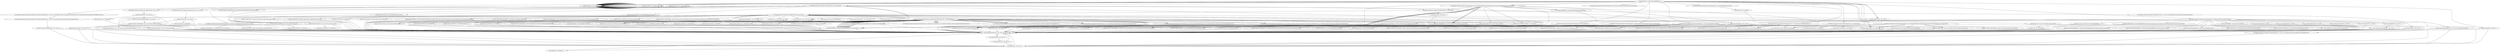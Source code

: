 digraph "callgraph" {
    "<dummyMainClass: void dummyMainMethod()>"
    "<net.bitplane.android.microphone.MicrophoneService: void <clinit>()>"
    "<dummyMainClass: void dummyMainMethod()>"->"<net.bitplane.android.microphone.MicrophoneService: void <clinit>()>";
    "<android.view.View: void <clinit>()>"
    "<dummyMainClass: void dummyMainMethod()>"->"<android.view.View: void <clinit>()>";
    "<android.os.Bundle: void <clinit>()>"
    "<dummyMainClass: void dummyMainMethod()>"->"<android.os.Bundle: void <clinit>()>";
    "<android.app.Activity: void <clinit>()>"
    "<dummyMainClass: void dummyMainMethod()>"->"<android.app.Activity: void <clinit>()>";
    "<android.content.Intent: void <clinit>()>"
    "<dummyMainClass: void dummyMainMethod()>"->"<android.content.Intent: void <clinit>()>";
    "<dummyMainClass: void dummyMainMethod()>"->"<android.content.Intent: void <clinit>()>";
    "<net.bitplane.android.microphone.MicrophoneService: void <clinit>()>"->"<net.bitplane.android.microphone.MicrophoneService: void <clinit>()>";
    "<android.view.View: void <clinit>()>"->"<android.view.View: void <clinit>()>";
    "<android.view.View: void <clinit>()>"->"<android.view.View: void <clinit>()>";
    "<android.view.View: void <clinit>()>"->"<android.view.View: void <clinit>()>";
    "<android.view.View: void <clinit>()>"->"<android.view.View: void <clinit>()>";
    "<android.view.View: void <clinit>()>"->"<android.view.View: void <clinit>()>";
    "<android.view.View: void <clinit>()>"->"<android.view.View: void <clinit>()>";
    "<android.view.View: void <clinit>()>"->"<android.view.View: void <clinit>()>";
    "<android.view.View: void <clinit>()>"->"<android.view.View: void <clinit>()>";
    "<android.view.View: void <clinit>()>"->"<android.view.View: void <clinit>()>";
    "<android.view.View: void <clinit>()>"->"<android.view.View: void <clinit>()>";
    "<android.view.View: void <clinit>()>"->"<android.view.View: void <clinit>()>";
    "<android.view.View: void <clinit>()>"->"<android.view.View: void <clinit>()>";
    "<android.view.View: void <clinit>()>"->"<android.view.View: void <clinit>()>";
    "<android.view.View: void <clinit>()>"->"<android.view.View: void <clinit>()>";
    "<android.view.View: void <clinit>()>"->"<android.view.View: void <clinit>()>";
    "<android.view.View: void <clinit>()>"->"<android.view.View: void <clinit>()>";
    "<android.view.View: void <clinit>()>"->"<android.view.View: void <clinit>()>";
    "<android.view.View: void <clinit>()>"->"<android.view.View: void <clinit>()>";
    "<android.view.View: void <clinit>()>"->"<android.view.View: void <clinit>()>";
    "<android.view.View: void <clinit>()>"->"<android.view.View: void <clinit>()>";
    "<android.view.View: void <clinit>()>"->"<android.view.View: void <clinit>()>";
    "<android.view.View: void <clinit>()>"->"<android.view.View: void <clinit>()>";
    "<android.view.View: void <clinit>()>"->"<android.view.View: void <clinit>()>";
    "<android.view.View: void <clinit>()>"->"<android.view.View: void <clinit>()>";
    "<android.view.View: void <clinit>()>"->"<android.view.View: void <clinit>()>";
    "<android.view.View: void <clinit>()>"->"<android.view.View: void <clinit>()>";
    "<android.view.View: void <clinit>()>"->"<android.view.View: void <clinit>()>";
    "<android.view.View: void <clinit>()>"->"<android.view.View: void <clinit>()>";
    "<android.view.View: void <clinit>()>"->"<android.view.View: void <clinit>()>";
    "<android.view.View: void <clinit>()>"->"<android.view.View: void <clinit>()>";
    "<android.view.View: void <clinit>()>"->"<android.view.View: void <clinit>()>";
    "<android.os.Bundle: void <clinit>()>"->"<android.os.Bundle: void <clinit>()>";
    "<android.os.Bundle: void <clinit>()>"->"<android.os.Bundle: void <clinit>()>";
    "<android.app.Activity: void <clinit>()>"->"<android.app.Activity: void <clinit>()>";
    "<android.content.Intent: void <clinit>()>"->"<android.content.Intent: void <clinit>()>";
    "<net.bitplane.android.microphone.MicrophoneService: void <init>()>"
    "<dummyMainClass: void dummyMainMethod()>"->"<net.bitplane.android.microphone.MicrophoneService: void <init>()>";
    "<net.bitplane.android.microphone.MicrophoneService: void onCreate()>"
    "<dummyMainClass: void dummyMainMethod()>"->"<net.bitplane.android.microphone.MicrophoneService: void onCreate()>";
    "<net.bitplane.android.microphone.MicrophoneService: void onStart(android.content.Intent,int)>"
    "<dummyMainClass: void dummyMainMethod()>"->"<net.bitplane.android.microphone.MicrophoneService: void onStart(android.content.Intent,int)>";
    "<net.bitplane.android.microphone.MicrophoneService: void onSharedPreferenceChanged(android.content.SharedPreferences,java.lang.String)>"
    "<dummyMainClass: void dummyMainMethod()>"->"<net.bitplane.android.microphone.MicrophoneService: void onSharedPreferenceChanged(android.content.SharedPreferences,java.lang.String)>";
    "<net.bitplane.android.microphone.MicrophoneService: android.os.IBinder onBind(android.content.Intent)>"
    "<dummyMainClass: void dummyMainMethod()>"->"<net.bitplane.android.microphone.MicrophoneService: android.os.IBinder onBind(android.content.Intent)>";
    "<dummyMainClass: void dummyMainMethod()>"->"<net.bitplane.android.microphone.MicrophoneService: void onSharedPreferenceChanged(android.content.SharedPreferences,java.lang.String)>";
    "<net.bitplane.android.microphone.MicrophoneService: void onDestroy()>"
    "<dummyMainClass: void dummyMainMethod()>"->"<net.bitplane.android.microphone.MicrophoneService: void onDestroy()>";
    "<android.content.Intent: void <init>()>"
    "<dummyMainClass: void dummyMainMethod()>"->"<android.content.Intent: void <init>()>";
    "<dummyMainClass: void dummyMainMethod()>"->"<android.content.Intent: void <init>()>";
    "<net.bitplane.android.microphone.MicrophoneActivity: void <init>()>"
    "<dummyMainClass: void dummyMainMethod()>"->"<net.bitplane.android.microphone.MicrophoneActivity: void <init>()>";
    "<net.bitplane.android.microphone.MicrophoneActivity: void onCreate(android.os.Bundle)>"
    "<dummyMainClass: void dummyMainMethod()>"->"<net.bitplane.android.microphone.MicrophoneActivity: void onCreate(android.os.Bundle)>";
    "<net.bitplane.android.microphone.MicrophoneActivity: boolean onCreateOptionsMenu(android.view.Menu)>"
    "<dummyMainClass: void dummyMainMethod()>"->"<net.bitplane.android.microphone.MicrophoneActivity: boolean onCreateOptionsMenu(android.view.Menu)>";
    "<net.bitplane.android.microphone.MicrophoneActivity: void onSharedPreferenceChanged(android.content.SharedPreferences,java.lang.String)>"
    "<dummyMainClass: void dummyMainMethod()>"->"<net.bitplane.android.microphone.MicrophoneActivity: void onSharedPreferenceChanged(android.content.SharedPreferences,java.lang.String)>";
    "<net.bitplane.android.microphone.MicrophoneActivity: android.app.Dialog onCreateDialog(int)>"
    "<dummyMainClass: void dummyMainMethod()>"->"<net.bitplane.android.microphone.MicrophoneActivity: android.app.Dialog onCreateDialog(int)>";
    "<net.bitplane.android.microphone.MicrophoneActivity: void onClick(android.view.View)>"
    "<dummyMainClass: void dummyMainMethod()>"->"<net.bitplane.android.microphone.MicrophoneActivity: void onClick(android.view.View)>";
    "<net.bitplane.android.microphone.MicrophoneActivity: boolean onOptionsItemSelected(android.view.MenuItem)>"
    "<dummyMainClass: void dummyMainMethod()>"->"<net.bitplane.android.microphone.MicrophoneActivity: boolean onOptionsItemSelected(android.view.MenuItem)>";
    "<net.bitplane.android.microphone.MicrophoneActivity: void onDestroy()>"
    "<dummyMainClass: void dummyMainMethod()>"->"<net.bitplane.android.microphone.MicrophoneActivity: void onDestroy()>";
    "<android.os.Bundle: void <init>()>"
    "<dummyMainClass: void dummyMainMethod()>"->"<android.os.Bundle: void <init>()>";
    "<android.view.View: void <init>(android.content.Context)>"
    "<dummyMainClass: void dummyMainMethod()>"->"<android.view.View: void <init>(android.content.Context)>";
    "<net.bitplane.android.microphone.MicrophoneService: void onCreate()>"->"<net.bitplane.android.microphone.MicrophoneService: void <clinit>()>";
    "<android.media.AudioTrack: int getMinBufferSize(int,int,int)>"
    "<net.bitplane.android.microphone.MicrophoneService: void onCreate()>"->"<android.media.AudioTrack: int getMinBufferSize(int,int,int)>";
    "<android.media.AudioRecord: int getMinBufferSize(int,int,int)>"
    "<net.bitplane.android.microphone.MicrophoneService: void onCreate()>"->"<android.media.AudioRecord: int getMinBufferSize(int,int,int)>";
    "<android.util.Log: int d(java.lang.String,java.lang.String)>"
    "<net.bitplane.android.microphone.MicrophoneService: void onCreate()>"->"<android.util.Log: int d(java.lang.String,java.lang.String)>";
    "<net.bitplane.android.microphone.MicrophoneService: void onCreate()>"->"<net.bitplane.android.microphone.MicrophoneService: void <clinit>()>";
    "<net.bitplane.android.microphone.MicrophoneService: void onStart(android.content.Intent,int)>"->"<android.util.Log: int d(java.lang.String,java.lang.String)>";
    "<net.bitplane.android.microphone.MicrophoneService: void onStart(android.content.Intent,int)>"->"<android.util.Log: int d(java.lang.String,java.lang.String)>";
    "<net.bitplane.android.microphone.MicrophoneService: void onSharedPreferenceChanged(android.content.SharedPreferences,java.lang.String)>"->"<net.bitplane.android.microphone.MicrophoneService: void <clinit>()>";
    "<net.bitplane.android.microphone.MicrophoneService: void onSharedPreferenceChanged(android.content.SharedPreferences,java.lang.String)>"->"<android.util.Log: int d(java.lang.String,java.lang.String)>";
    "<net.bitplane.android.microphone.MicrophoneService: void onSharedPreferenceChanged(android.content.SharedPreferences,java.lang.String)>"->"<net.bitplane.android.microphone.MicrophoneService: void <clinit>()>";
    "<net.bitplane.android.microphone.MicrophoneService: void onSharedPreferenceChanged(android.content.SharedPreferences,java.lang.String)>"->"<net.bitplane.android.microphone.MicrophoneService: void <clinit>()>";
    "<net.bitplane.android.microphone.MicrophoneService: void onSharedPreferenceChanged(android.content.SharedPreferences,java.lang.String)>"->"<net.bitplane.android.microphone.MicrophoneService: void <clinit>()>";
    "<net.bitplane.android.microphone.MicrophoneService: void onSharedPreferenceChanged(android.content.SharedPreferences,java.lang.String)>"->"<net.bitplane.android.microphone.MicrophoneService: void <clinit>()>";
    "<net.bitplane.android.microphone.MicrophoneService: void onDestroy()>"->"<android.util.Log: int d(java.lang.String,java.lang.String)>";
    "<net.bitplane.android.microphone.MicrophoneActivity: void onCreate(android.os.Bundle)>"->"<android.content.Intent: void <clinit>()>";
    "<android.graphics.BitmapFactory: android.graphics.Bitmap decodeResource(android.content.res.Resources,int)>"
    "<net.bitplane.android.microphone.MicrophoneActivity: void onCreate(android.os.Bundle)>"->"<android.graphics.BitmapFactory: android.graphics.Bitmap decodeResource(android.content.res.Resources,int)>";
    "<net.bitplane.android.microphone.MicrophoneActivity: void onCreate(android.os.Bundle)>"->"<android.util.Log: int d(java.lang.String,java.lang.String)>";
    "<net.bitplane.android.microphone.MicrophoneActivity: void onSharedPreferenceChanged(android.content.SharedPreferences,java.lang.String)>"->"<android.content.Intent: void <clinit>()>";
    "<net.bitplane.android.microphone.MicrophoneActivity: void onSharedPreferenceChanged(android.content.SharedPreferences,java.lang.String)>"->"<android.content.Intent: void <clinit>()>";
    "<net.bitplane.android.microphone.MicrophoneActivity: void onDestroy()>"->"<android.util.Log: int d(java.lang.String,java.lang.String)>";
    "<android.view.View: void finalize()>"
    "<android.view.View: void <init>(android.content.Context)>"->"<android.view.View: void finalize()>";
    "<android.app.Service: void <init>()>"
    "<net.bitplane.android.microphone.MicrophoneService: void <init>()>"->"<android.app.Service: void <init>()>";
    "<android.app.Service: void finalize()>"
    "<android.app.Service: void <init>()>"->"<android.app.Service: void finalize()>";
    "<android.content.ContextWrapper: java.lang.Object getSystemService(java.lang.String)>"
    "<net.bitplane.android.microphone.MicrophoneService: void onCreate()>"->"<android.content.ContextWrapper: java.lang.Object getSystemService(java.lang.String)>";
    "<android.content.ContextWrapper: android.content.SharedPreferences getSharedPreferences(java.lang.String,int)>"
    "<net.bitplane.android.microphone.MicrophoneService: void onCreate()>"->"<android.content.ContextWrapper: android.content.SharedPreferences getSharedPreferences(java.lang.String,int)>";
    "<net.bitplane.android.microphone.MicrophoneService: void record()>"
    "<net.bitplane.android.microphone.MicrophoneService: void onCreate()>"->"<net.bitplane.android.microphone.MicrophoneService: void record()>";
    "<net.bitplane.android.microphone.MicrophoneService$MicrophoneReceiver: void <init>(net.bitplane.android.microphone.MicrophoneService,net.bitplane.android.microphone.MicrophoneService$1)>"
    "<net.bitplane.android.microphone.MicrophoneService: void onCreate()>"->"<net.bitplane.android.microphone.MicrophoneService$MicrophoneReceiver: void <init>(net.bitplane.android.microphone.MicrophoneService,net.bitplane.android.microphone.MicrophoneService$1)>";
    "<android.media.AudioRecord: void <init>(int,int,int,int,int)>"
    "<net.bitplane.android.microphone.MicrophoneService: void onCreate()>"->"<android.media.AudioRecord: void <init>(int,int,int,int,int)>";
    "<android.media.AudioTrack: void <init>(int,int,int,int,int,int)>"
    "<net.bitplane.android.microphone.MicrophoneService: void onCreate()>"->"<android.media.AudioTrack: void <init>(int,int,int,int,int,int)>";
    "<android.media.AudioRecord: void finalize()>"
    "<android.media.AudioRecord: void <init>(int,int,int,int,int)>"->"<android.media.AudioRecord: void finalize()>";
    "<android.media.AudioTrack: void finalize()>"
    "<android.media.AudioTrack: void <init>(int,int,int,int,int,int)>"->"<android.media.AudioTrack: void finalize()>";
    "<android.app.Service: void onStart(android.content.Intent,int)>"
    "<net.bitplane.android.microphone.MicrophoneService: void onStart(android.content.Intent,int)>"->"<android.app.Service: void onStart(android.content.Intent,int)>";
    "<android.content.Intent: java.lang.String getAction()>"
    "<net.bitplane.android.microphone.MicrophoneService: void onStart(android.content.Intent,int)>"->"<android.content.Intent: java.lang.String getAction()>";
    "<net.bitplane.android.microphone.MicrophoneService: void onStart(android.content.Intent,int)>"->"<android.content.Intent: java.lang.String getAction()>";
    "<java.lang.String: boolean equals(java.lang.Object)>"
    "<net.bitplane.android.microphone.MicrophoneService: void onStart(android.content.Intent,int)>"->"<java.lang.String: boolean equals(java.lang.Object)>";
    "<net.bitplane.android.microphone.MicrophoneService: void onSharedPreferenceChanged(android.content.SharedPreferences,java.lang.String)>"->"<java.lang.String: boolean equals(java.lang.Object)>";
    "<java.lang.StringBuilder: void <init>()>"
    "<net.bitplane.android.microphone.MicrophoneService: void onSharedPreferenceChanged(android.content.SharedPreferences,java.lang.String)>"->"<java.lang.StringBuilder: void <init>()>";
    "<java.lang.StringBuilder: java.lang.StringBuilder append(java.lang.String)>"
    "<net.bitplane.android.microphone.MicrophoneService: void onSharedPreferenceChanged(android.content.SharedPreferences,java.lang.String)>"->"<java.lang.StringBuilder: java.lang.StringBuilder append(java.lang.String)>";
    "<java.lang.StringBuilder: java.lang.StringBuilder append(boolean)>"
    "<net.bitplane.android.microphone.MicrophoneService: void onSharedPreferenceChanged(android.content.SharedPreferences,java.lang.String)>"->"<java.lang.StringBuilder: java.lang.StringBuilder append(boolean)>";
    "<net.bitplane.android.microphone.MicrophoneService: void onSharedPreferenceChanged(android.content.SharedPreferences,java.lang.String)>"->"<java.lang.StringBuilder: java.lang.StringBuilder append(java.lang.String)>";
    "<net.bitplane.android.microphone.MicrophoneService: void onSharedPreferenceChanged(android.content.SharedPreferences,java.lang.String)>"->"<java.lang.StringBuilder: java.lang.StringBuilder append(boolean)>";
    "<net.bitplane.android.microphone.MicrophoneService: void onSharedPreferenceChanged(android.content.SharedPreferences,java.lang.String)>"->"<java.lang.StringBuilder: java.lang.StringBuilder append(java.lang.String)>";
    "<java.lang.StringBuilder: java.lang.String toString()>"
    "<net.bitplane.android.microphone.MicrophoneService: void onSharedPreferenceChanged(android.content.SharedPreferences,java.lang.String)>"->"<java.lang.StringBuilder: java.lang.String toString()>";
    "<net.bitplane.android.microphone.MicrophoneService: void onSharedPreferenceChanged(android.content.SharedPreferences,java.lang.String)>"->"<net.bitplane.android.microphone.MicrophoneService: void record()>";
    "<android.app.NotificationManager: void cancel(int)>"
    "<net.bitplane.android.microphone.MicrophoneService: void onSharedPreferenceChanged(android.content.SharedPreferences,java.lang.String)>"->"<android.app.NotificationManager: void cancel(int)>";
    "<android.media.AudioRecord: void release()>"
    "<net.bitplane.android.microphone.MicrophoneService: void onDestroy()>"->"<android.media.AudioRecord: void release()>";
    "<android.media.AudioTrack: void release()>"
    "<net.bitplane.android.microphone.MicrophoneService: void onDestroy()>"->"<android.media.AudioTrack: void release()>";
    "<java.lang.Object: void <init>()>"
    "<android.content.Intent: void <init>()>"->"<java.lang.Object: void <init>()>";
    "<java.lang.RuntimeException: void <init>(java.lang.String)>"
    "<android.content.Intent: void <init>()>"->"<java.lang.RuntimeException: void <init>(java.lang.String)>";
    "<java.lang.Object: void finalize()>"
    "<java.lang.Object: void <init>()>"->"<java.lang.Object: void finalize()>";
    "<android.app.Activity: void <init>()>"
    "<net.bitplane.android.microphone.MicrophoneActivity: void <init>()>"->"<android.app.Activity: void <init>()>";
    "<android.app.Activity: void finalize()>"
    "<android.app.Activity: void <init>()>"->"<android.app.Activity: void finalize()>";
    "<android.app.Activity: void onCreate(android.os.Bundle)>"
    "<net.bitplane.android.microphone.MicrophoneActivity: void onCreate(android.os.Bundle)>"->"<android.app.Activity: void onCreate(android.os.Bundle)>";
    "<net.bitplane.android.microphone.MicrophoneActivity: void onCreate(android.os.Bundle)>"->"<android.content.ContextWrapper: android.content.SharedPreferences getSharedPreferences(java.lang.String,int)>";
    "<net.bitplane.android.microphone.MicrophoneActivity: void onCreate(android.os.Bundle)>"->"<android.content.ContextWrapper: android.content.SharedPreferences getSharedPreferences(java.lang.String,int)>";
    "<android.content.ContextWrapper: android.content.ComponentName startService(android.content.Intent)>"
    "<net.bitplane.android.microphone.MicrophoneActivity: void onCreate(android.os.Bundle)>"->"<android.content.ContextWrapper: android.content.ComponentName startService(android.content.Intent)>";
    "<android.app.Activity: void setContentView(int)>"
    "<net.bitplane.android.microphone.MicrophoneActivity: void onCreate(android.os.Bundle)>"->"<android.app.Activity: void setContentView(int)>";
    "<android.app.Activity: android.view.View findViewById(int)>"
    "<net.bitplane.android.microphone.MicrophoneActivity: void onCreate(android.os.Bundle)>"->"<android.app.Activity: android.view.View findViewById(int)>";
    "<android.content.ContextWrapper: android.content.res.Resources getResources()>"
    "<net.bitplane.android.microphone.MicrophoneActivity: void onCreate(android.os.Bundle)>"->"<android.content.ContextWrapper: android.content.res.Resources getResources()>";
    "<android.content.ContextWrapper: android.content.pm.PackageManager getPackageManager()>"
    "<net.bitplane.android.microphone.MicrophoneActivity: void onCreate(android.os.Bundle)>"->"<android.content.ContextWrapper: android.content.pm.PackageManager getPackageManager()>";
    "<android.content.ContextWrapper: java.lang.String getPackageName()>"
    "<net.bitplane.android.microphone.MicrophoneActivity: void onCreate(android.os.Bundle)>"->"<android.content.ContextWrapper: java.lang.String getPackageName()>";
    "<android.app.Activity: void showDialog(int)>"
    "<net.bitplane.android.microphone.MicrophoneActivity: void onCreate(android.os.Bundle)>"->"<android.app.Activity: void showDialog(int)>";
    "<android.content.Intent: void <init>(android.content.Context,java.lang.Class)>"
    "<net.bitplane.android.microphone.MicrophoneActivity: void onCreate(android.os.Bundle)>"->"<android.content.Intent: void <init>(android.content.Context,java.lang.Class)>";
    "<android.view.View: void setOnClickListener(android.view.View$OnClickListener)>"
    "<net.bitplane.android.microphone.MicrophoneActivity: void onCreate(android.os.Bundle)>"->"<android.view.View: void setOnClickListener(android.view.View$OnClickListener)>";
    "<android.widget.ImageView: void setImageBitmap(android.graphics.Bitmap)>"
    "<net.bitplane.android.microphone.MicrophoneActivity: void onCreate(android.os.Bundle)>"->"<android.widget.ImageView: void setImageBitmap(android.graphics.Bitmap)>";
    "<java.lang.Throwable: void printStackTrace()>"
    "<net.bitplane.android.microphone.MicrophoneActivity: void onCreate(android.os.Bundle)>"->"<java.lang.Throwable: void printStackTrace()>";
    "<android.app.Activity: android.view.MenuInflater getMenuInflater()>"
    "<net.bitplane.android.microphone.MicrophoneActivity: boolean onCreateOptionsMenu(android.view.Menu)>"->"<android.app.Activity: android.view.MenuInflater getMenuInflater()>";
    "<android.view.MenuInflater: void inflate(int,android.view.Menu)>"
    "<net.bitplane.android.microphone.MicrophoneActivity: boolean onCreateOptionsMenu(android.view.Menu)>"->"<android.view.MenuInflater: void inflate(int,android.view.Menu)>";
    "<net.bitplane.android.microphone.MicrophoneActivity: void onSharedPreferenceChanged(android.content.SharedPreferences,java.lang.String)>"->"<java.lang.String: boolean equals(java.lang.Object)>";
    "<net.bitplane.android.microphone.MicrophoneActivity: void onSharedPreferenceChanged(android.content.SharedPreferences,java.lang.String)>"->"<android.content.Intent: void <init>(android.content.Context,java.lang.Class)>";
    "<net.bitplane.android.microphone.MicrophoneActivity: void onSharedPreferenceChanged(android.content.SharedPreferences,java.lang.String)>"->"<android.content.Intent: void <init>(android.content.Context,java.lang.Class)>";
    "<net.bitplane.android.microphone.MicrophoneActivity: void onSharedPreferenceChanged(android.content.SharedPreferences,java.lang.String)>"->"<android.content.ContextWrapper: android.content.ComponentName startService(android.content.Intent)>";
    "<android.app.Activity: void runOnUiThread(java.lang.Runnable)>"
    "<net.bitplane.android.microphone.MicrophoneActivity: void onSharedPreferenceChanged(android.content.SharedPreferences,java.lang.String)>"->"<android.app.Activity: void runOnUiThread(java.lang.Runnable)>";
    "<android.content.ContextWrapper: boolean stopService(android.content.Intent)>"
    "<net.bitplane.android.microphone.MicrophoneActivity: void onSharedPreferenceChanged(android.content.SharedPreferences,java.lang.String)>"->"<android.content.ContextWrapper: boolean stopService(android.content.Intent)>";
    "<net.bitplane.android.microphone.MicrophoneActivity$1: void <init>(net.bitplane.android.microphone.MicrophoneActivity)>"
    "<net.bitplane.android.microphone.MicrophoneActivity: void onSharedPreferenceChanged(android.content.SharedPreferences,java.lang.String)>"->"<net.bitplane.android.microphone.MicrophoneActivity$1: void <init>(net.bitplane.android.microphone.MicrophoneActivity)>";
    "<android.app.AlertDialog$Builder: void <init>(android.content.Context)>"
    "<net.bitplane.android.microphone.MicrophoneActivity: android.app.Dialog onCreateDialog(int)>"->"<android.app.AlertDialog$Builder: void <init>(android.content.Context)>";
    "<android.app.AlertDialog$Builder: android.app.AlertDialog$Builder setTitle(java.lang.CharSequence)>"
    "<net.bitplane.android.microphone.MicrophoneActivity: android.app.Dialog onCreateDialog(int)>"->"<android.app.AlertDialog$Builder: android.app.AlertDialog$Builder setTitle(java.lang.CharSequence)>";
    "<android.app.AlertDialog$Builder: android.app.AlertDialog$Builder setView(android.view.View)>"
    "<net.bitplane.android.microphone.MicrophoneActivity: android.app.Dialog onCreateDialog(int)>"->"<android.app.AlertDialog$Builder: android.app.AlertDialog$Builder setView(android.view.View)>";
    "<android.app.AlertDialog$Builder: android.app.AlertDialog create()>"
    "<net.bitplane.android.microphone.MicrophoneActivity: android.app.Dialog onCreateDialog(int)>"->"<android.app.AlertDialog$Builder: android.app.AlertDialog create()>";
    "<android.content.Context: java.lang.String getString(int)>"
    "<net.bitplane.android.microphone.MicrophoneActivity: android.app.Dialog onCreateDialog(int)>"->"<android.content.Context: java.lang.String getString(int)>";
    "<android.app.Activity: java.lang.Object getSystemService(java.lang.String)>"
    "<net.bitplane.android.microphone.MicrophoneActivity: android.app.Dialog onCreateDialog(int)>"->"<android.app.Activity: java.lang.Object getSystemService(java.lang.String)>";
    "<net.bitplane.android.microphone.MicrophoneActivity: android.app.Dialog onCreateDialog(int)>"->"<android.app.Activity: android.view.View findViewById(int)>";
    "<android.content.ContextWrapper: android.content.Context getApplicationContext()>"
    "<net.bitplane.android.microphone.MicrophoneActivity: android.app.Dialog onCreateDialog(int)>"->"<android.content.ContextWrapper: android.content.Context getApplicationContext()>";
    "<net.bitplane.android.microphone.MicrophoneActivity: android.app.Dialog onCreateDialog(int)>"->"<android.content.ContextWrapper: android.content.res.Resources getResources()>";
    "<android.content.res.Resources: java.io.InputStream openRawResource(int)>"
    "<net.bitplane.android.microphone.MicrophoneActivity: android.app.Dialog onCreateDialog(int)>"->"<android.content.res.Resources: java.io.InputStream openRawResource(int)>";
    "<java.lang.StringBuffer: void <init>()>"
    "<net.bitplane.android.microphone.MicrophoneActivity: android.app.Dialog onCreateDialog(int)>"->"<java.lang.StringBuffer: void <init>()>";
    "<java.lang.StringBuffer: java.lang.StringBuffer append(char)>"
    "<net.bitplane.android.microphone.MicrophoneActivity: android.app.Dialog onCreateDialog(int)>"->"<java.lang.StringBuffer: java.lang.StringBuffer append(char)>";
    "<java.lang.StringBuffer: java.lang.String toString()>"
    "<net.bitplane.android.microphone.MicrophoneActivity: android.app.Dialog onCreateDialog(int)>"->"<java.lang.StringBuffer: java.lang.String toString()>";
    "<java.io.FileInputStream: int read()>"
    "<net.bitplane.android.microphone.MicrophoneActivity: android.app.Dialog onCreateDialog(int)>"->"<java.io.FileInputStream: int read()>";
    "<java.io.ObjectInputStream: int read()>"
    "<net.bitplane.android.microphone.MicrophoneActivity: android.app.Dialog onCreateDialog(int)>"->"<java.io.ObjectInputStream: int read()>";
    "<java.io.ByteArrayInputStream: int read()>"
    "<net.bitplane.android.microphone.MicrophoneActivity: android.app.Dialog onCreateDialog(int)>"->"<java.io.ByteArrayInputStream: int read()>";
    "<java.io.FilterInputStream: int read()>"
    "<net.bitplane.android.microphone.MicrophoneActivity: android.app.Dialog onCreateDialog(int)>"->"<java.io.FilterInputStream: int read()>";
    "<java.io.BufferedInputStream: int read()>"
    "<net.bitplane.android.microphone.MicrophoneActivity: android.app.Dialog onCreateDialog(int)>"->"<java.io.BufferedInputStream: int read()>";
    "<android.view.View: android.view.View findViewById(int)>"
    "<net.bitplane.android.microphone.MicrophoneActivity: android.app.Dialog onCreateDialog(int)>"->"<android.view.View: android.view.View findViewById(int)>";
    "<android.webkit.WebView: void loadDataWithBaseURL(java.lang.String,java.lang.String,java.lang.String,java.lang.String,java.lang.String)>"
    "<net.bitplane.android.microphone.MicrophoneActivity: android.app.Dialog onCreateDialog(int)>"->"<android.webkit.WebView: void loadDataWithBaseURL(java.lang.String,java.lang.String,java.lang.String,java.lang.String,java.lang.String)>";
    "<android.view.View: int getId()>"
    "<net.bitplane.android.microphone.MicrophoneActivity: void onClick(android.view.View)>"->"<android.view.View: int getId()>";
    "<android.app.Activity: boolean onOptionsItemSelected(android.view.MenuItem)>"
    "<net.bitplane.android.microphone.MicrophoneActivity: boolean onOptionsItemSelected(android.view.MenuItem)>"->"<android.app.Activity: boolean onOptionsItemSelected(android.view.MenuItem)>";
    "<net.bitplane.android.microphone.MicrophoneActivity: boolean onOptionsItemSelected(android.view.MenuItem)>"->"<android.app.Activity: void showDialog(int)>";
    "<android.app.Activity: void onDestroy()>"
    "<net.bitplane.android.microphone.MicrophoneActivity: void onDestroy()>"->"<android.app.Activity: void onDestroy()>";
    "<android.os.Bundle: void <init>()>"->"<java.lang.Object: void <init>()>";
    "<android.os.Bundle: void <init>()>"->"<java.lang.RuntimeException: void <init>(java.lang.String)>";
    "<android.view.View: void <init>(android.content.Context)>"->"<java.lang.Object: void <init>()>";
    "<android.view.View: void <init>(android.content.Context)>"->"<java.lang.RuntimeException: void <init>(java.lang.String)>";
    "<android.media.AudioTrack: int getMinBufferSize(int,int,int)>"->"<java.lang.RuntimeException: void <init>(java.lang.String)>";
    "<android.media.AudioRecord: int getMinBufferSize(int,int,int)>"->"<java.lang.RuntimeException: void <init>(java.lang.String)>";
    "<android.util.Log: int d(java.lang.String,java.lang.String)>"->"<java.lang.RuntimeException: void <init>(java.lang.String)>";
    "<android.graphics.BitmapFactory: android.graphics.Bitmap decodeResource(android.content.res.Resources,int)>"->"<java.lang.RuntimeException: void <init>(java.lang.String)>";
    "<android.view.View: void finalize()>"->"<java.lang.RuntimeException: void <init>(java.lang.String)>";
    "<android.content.ContextWrapper: void <init>(android.content.Context)>"
    "<android.app.Service: void <init>()>"->"<android.content.ContextWrapper: void <init>(android.content.Context)>";
    "<android.app.Service: void <init>()>"->"<java.lang.RuntimeException: void <init>(java.lang.String)>";
    "<android.app.Service: void finalize()>"->"<java.lang.RuntimeException: void <init>(java.lang.String)>";
    "<android.content.ContextWrapper: java.lang.Object getSystemService(java.lang.String)>"->"<java.lang.RuntimeException: void <init>(java.lang.String)>";
    "<android.content.ContextWrapper: android.content.SharedPreferences getSharedPreferences(java.lang.String,int)>"->"<java.lang.RuntimeException: void <init>(java.lang.String)>";
    "<net.bitplane.android.microphone.MicrophoneService$1: void <init>(net.bitplane.android.microphone.MicrophoneService)>"
    "<net.bitplane.android.microphone.MicrophoneService: void record()>"->"<net.bitplane.android.microphone.MicrophoneService$1: void <init>(net.bitplane.android.microphone.MicrophoneService)>";
    "<java.lang.Thread: void start()>"
    "<net.bitplane.android.microphone.MicrophoneService: void record()>"->"<java.lang.Thread: void start()>";
    "<net.bitplane.android.microphone.MicrophoneService$1: void run()>"
    "<net.bitplane.android.microphone.MicrophoneService: void record()>"->"<net.bitplane.android.microphone.MicrophoneService$1: void run()>";
    "<java.lang.System: void <clinit>()>"
    "<net.bitplane.android.microphone.MicrophoneService$1: void run()>"->"<java.lang.System: void <clinit>()>";
    "<net.bitplane.android.microphone.MicrophoneService$1: void run()>"->"<android.util.Log: int d(java.lang.String,java.lang.String)>";
    "<net.bitplane.android.microphone.MicrophoneService$1: void run()>"->"<android.util.Log: int d(java.lang.String,java.lang.String)>";
    "<net.bitplane.android.microphone.MicrophoneService: net.bitplane.android.microphone.MicrophoneService$MicrophoneReceiver access$200(net.bitplane.android.microphone.MicrophoneService)>"
    "<net.bitplane.android.microphone.MicrophoneService$1: void run()>"->"<net.bitplane.android.microphone.MicrophoneService: net.bitplane.android.microphone.MicrophoneService$MicrophoneReceiver access$200(net.bitplane.android.microphone.MicrophoneService)>";
    "<net.bitplane.android.microphone.MicrophoneService: android.app.NotificationManager access$100(net.bitplane.android.microphone.MicrophoneService)>"
    "<net.bitplane.android.microphone.MicrophoneService$1: void run()>"->"<net.bitplane.android.microphone.MicrophoneService: android.app.NotificationManager access$100(net.bitplane.android.microphone.MicrophoneService)>";
    "<android.app.PendingIntent: android.app.PendingIntent getService(android.content.Context,int,android.content.Intent,int)>"
    "<net.bitplane.android.microphone.MicrophoneService$1: void run()>"->"<android.app.PendingIntent: android.app.PendingIntent getService(android.content.Context,int,android.content.Intent,int)>";
    "<android.net.Uri: android.net.Uri parse(java.lang.String)>"
    "<net.bitplane.android.microphone.MicrophoneService$1: void run()>"->"<android.net.Uri: android.net.Uri parse(java.lang.String)>";
    "<java.lang.System: long currentTimeMillis()>"
    "<net.bitplane.android.microphone.MicrophoneService$1: void run()>"->"<java.lang.System: long currentTimeMillis()>";
    "<android.content.IntentFilter: void <clinit>()>"
    "<net.bitplane.android.microphone.MicrophoneService$1: void run()>"->"<android.content.IntentFilter: void <clinit>()>";
    "<net.bitplane.android.microphone.MicrophoneService$1: void run()>"->"<net.bitplane.android.microphone.MicrophoneService: void <clinit>()>";
    "<net.bitplane.android.microphone.MicrophoneService$1: void run()>"->"<net.bitplane.android.microphone.MicrophoneService: void <clinit>()>";
    "<android.app.Notification: void <clinit>()>"
    "<net.bitplane.android.microphone.MicrophoneService$1: void run()>"->"<android.app.Notification: void <clinit>()>";
    "<android.app.PendingIntent: void <clinit>()>"
    "<net.bitplane.android.microphone.MicrophoneService$1: void run()>"->"<android.app.PendingIntent: void <clinit>()>";
    "<android.net.Uri: void <clinit>()>"
    "<net.bitplane.android.microphone.MicrophoneService$1: void run()>"->"<android.net.Uri: void <clinit>()>";
    "<net.bitplane.android.microphone.MicrophoneService$1: void run()>"->"<android.content.Intent: void <clinit>()>";
    "<java.lang.System: void <clinit>()>"->"<java.lang.System: void <clinit>()>";
    "<java.lang.System: void <clinit>()>"->"<java.lang.System: void <clinit>()>";
    "<java.lang.System: void <clinit>()>"->"<java.lang.System: void <clinit>()>";
    "<android.content.IntentFilter: void <clinit>()>"->"<android.content.IntentFilter: void <clinit>()>";
    "<android.app.Notification: void <clinit>()>"->"<android.app.Notification: void <clinit>()>";
    "<android.app.PendingIntent: void <clinit>()>"->"<android.app.PendingIntent: void <clinit>()>";
    "<android.net.Uri: void <clinit>()>"->"<android.net.Uri: void <clinit>()>";
    "<android.net.Uri: void <clinit>()>"->"<android.net.Uri: void <clinit>()>";
    "<net.bitplane.android.microphone.MicrophoneService$MicrophoneReceiver: void <init>(net.bitplane.android.microphone.MicrophoneService)>"
    "<net.bitplane.android.microphone.MicrophoneService$MicrophoneReceiver: void <init>(net.bitplane.android.microphone.MicrophoneService,net.bitplane.android.microphone.MicrophoneService$1)>"->"<net.bitplane.android.microphone.MicrophoneService$MicrophoneReceiver: void <init>(net.bitplane.android.microphone.MicrophoneService)>";
    "<android.media.AudioRecord: void <init>(int,int,int,int,int)>"->"<java.lang.Object: void <init>()>";
    "<android.media.AudioRecord: void <init>(int,int,int,int,int)>"->"<java.lang.RuntimeException: void <init>(java.lang.String)>";
    "<android.media.AudioTrack: void <init>(int,int,int,int,int,int)>"->"<java.lang.Object: void <init>()>";
    "<android.media.AudioTrack: void <init>(int,int,int,int,int,int)>"->"<java.lang.RuntimeException: void <init>(java.lang.String)>";
    "<android.media.AudioRecord: void finalize()>"->"<java.lang.RuntimeException: void <init>(java.lang.String)>";
    "<android.media.AudioTrack: void finalize()>"->"<java.lang.RuntimeException: void <init>(java.lang.String)>";
    "<android.app.Service: void onStart(android.content.Intent,int)>"->"<java.lang.RuntimeException: void <init>(java.lang.String)>";
    "<android.content.Intent: java.lang.String getAction()>"->"<java.lang.RuntimeException: void <init>(java.lang.String)>";
    "<java.lang.String: boolean equals(java.lang.Object)>"->"<java.lang.RuntimeException: void <init>(java.lang.String)>";
    "<java.lang.AbstractStringBuilder: void <init>()>"
    "<java.lang.StringBuilder: void <init>()>"->"<java.lang.AbstractStringBuilder: void <init>()>";
    "<java.lang.StringBuilder: void <init>()>"->"<java.lang.RuntimeException: void <init>(java.lang.String)>";
    "<java.lang.StringBuilder: java.lang.StringBuilder append(java.lang.String)>"->"<java.lang.RuntimeException: void <init>(java.lang.String)>";
    "<java.lang.StringBuilder: java.lang.StringBuilder append(boolean)>"->"<java.lang.RuntimeException: void <init>(java.lang.String)>";
    "<java.lang.StringBuilder: java.lang.String toString()>"->"<java.lang.RuntimeException: void <init>(java.lang.String)>";
    "<android.app.NotificationManager: void cancel(int)>"->"<java.lang.RuntimeException: void <init>(java.lang.String)>";
    "<android.media.AudioRecord: void release()>"->"<java.lang.RuntimeException: void <init>(java.lang.String)>";
    "<android.media.AudioTrack: void release()>"->"<java.lang.RuntimeException: void <init>(java.lang.String)>";
    "<java.lang.Object: void <init>()>"->"<java.lang.RuntimeException: void <init>(java.lang.String)>";
    "<java.lang.Exception: void <init>()>"
    "<java.lang.RuntimeException: void <init>(java.lang.String)>"->"<java.lang.Exception: void <init>()>";
    "<java.lang.RuntimeException: void <init>(java.lang.String)>"->"<java.lang.RuntimeException: void <init>(java.lang.String)>";
    "<java.lang.Object: void finalize()>"->"<java.lang.RuntimeException: void <init>(java.lang.String)>";
    "<android.view.ContextThemeWrapper: void <init>()>"
    "<android.app.Activity: void <init>()>"->"<android.view.ContextThemeWrapper: void <init>()>";
    "<android.app.Activity: void <init>()>"->"<java.lang.RuntimeException: void <init>(java.lang.String)>";
    "<android.app.Activity: void finalize()>"->"<java.lang.RuntimeException: void <init>(java.lang.String)>";
    "<android.app.Activity: void onCreate(android.os.Bundle)>"->"<java.lang.RuntimeException: void <init>(java.lang.String)>";
    "<android.content.ContextWrapper: android.content.ComponentName startService(android.content.Intent)>"->"<java.lang.RuntimeException: void <init>(java.lang.String)>";
    "<android.app.Activity: void setContentView(int)>"->"<java.lang.RuntimeException: void <init>(java.lang.String)>";
    "<android.app.Activity: android.view.View findViewById(int)>"->"<java.lang.RuntimeException: void <init>(java.lang.String)>";
    "<android.content.ContextWrapper: android.content.res.Resources getResources()>"->"<java.lang.RuntimeException: void <init>(java.lang.String)>";
    "<android.content.ContextWrapper: android.content.pm.PackageManager getPackageManager()>"->"<java.lang.RuntimeException: void <init>(java.lang.String)>";
    "<android.content.ContextWrapper: java.lang.String getPackageName()>"->"<java.lang.RuntimeException: void <init>(java.lang.String)>";
    "<android.app.Activity: void showDialog(int)>"->"<java.lang.RuntimeException: void <init>(java.lang.String)>";
    "<android.content.Intent: void <init>(android.content.Context,java.lang.Class)>"->"<java.lang.Object: void <init>()>";
    "<android.content.Intent: void <init>(android.content.Context,java.lang.Class)>"->"<java.lang.RuntimeException: void <init>(java.lang.String)>";
    "<android.view.View: void setOnClickListener(android.view.View$OnClickListener)>"->"<java.lang.RuntimeException: void <init>(java.lang.String)>";
    "<android.widget.ImageView: void setImageBitmap(android.graphics.Bitmap)>"->"<java.lang.RuntimeException: void <init>(java.lang.String)>";
    "<java.lang.Throwable: void printStackTrace()>"->"<java.lang.RuntimeException: void <init>(java.lang.String)>";
    "<android.app.Activity: android.view.MenuInflater getMenuInflater()>"->"<java.lang.RuntimeException: void <init>(java.lang.String)>";
    "<android.view.MenuInflater: void inflate(int,android.view.Menu)>"->"<java.lang.RuntimeException: void <init>(java.lang.String)>";
    "<android.app.Activity: void runOnUiThread(java.lang.Runnable)>"->"<java.lang.RuntimeException: void <init>(java.lang.String)>";
    "<android.content.ContextWrapper: boolean stopService(android.content.Intent)>"->"<java.lang.RuntimeException: void <init>(java.lang.String)>";
    "<net.bitplane.android.microphone.MicrophoneActivity$1: void <init>(net.bitplane.android.microphone.MicrophoneActivity)>"->"<java.lang.Object: void <init>()>";
    "<android.app.AlertDialog$Builder: void <init>(android.content.Context)>"->"<java.lang.Object: void <init>()>";
    "<android.app.AlertDialog$Builder: void <init>(android.content.Context)>"->"<java.lang.RuntimeException: void <init>(java.lang.String)>";
    "<android.app.AlertDialog$Builder: android.app.AlertDialog$Builder setTitle(java.lang.CharSequence)>"->"<java.lang.RuntimeException: void <init>(java.lang.String)>";
    "<android.app.AlertDialog$Builder: android.app.AlertDialog$Builder setView(android.view.View)>"->"<java.lang.RuntimeException: void <init>(java.lang.String)>";
    "<android.app.AlertDialog$Builder: android.app.AlertDialog create()>"->"<java.lang.RuntimeException: void <init>(java.lang.String)>";
    "<android.content.Context: java.lang.String getString(int)>"->"<java.lang.RuntimeException: void <init>(java.lang.String)>";
    "<android.app.Activity: java.lang.Object getSystemService(java.lang.String)>"->"<java.lang.RuntimeException: void <init>(java.lang.String)>";
    "<android.content.ContextWrapper: android.content.Context getApplicationContext()>"->"<java.lang.RuntimeException: void <init>(java.lang.String)>";
    "<android.content.res.Resources: java.io.InputStream openRawResource(int)>"->"<java.lang.RuntimeException: void <init>(java.lang.String)>";
    "<java.lang.StringBuffer: void <init>()>"->"<java.lang.AbstractStringBuilder: void <init>()>";
    "<java.lang.StringBuffer: void <init>()>"->"<java.lang.RuntimeException: void <init>(java.lang.String)>";
    "<java.lang.StringBuffer: java.lang.StringBuffer append(char)>"->"<java.lang.RuntimeException: void <init>(java.lang.String)>";
    "<java.lang.StringBuffer: java.lang.String toString()>"->"<java.lang.RuntimeException: void <init>(java.lang.String)>";
    "<java.io.FileInputStream: int read()>"->"<java.lang.RuntimeException: void <init>(java.lang.String)>";
    "<java.io.ObjectInputStream: int read()>"->"<java.lang.RuntimeException: void <init>(java.lang.String)>";
    "<java.io.ByteArrayInputStream: int read()>"->"<java.lang.RuntimeException: void <init>(java.lang.String)>";
    "<java.io.FilterInputStream: int read()>"->"<java.lang.RuntimeException: void <init>(java.lang.String)>";
    "<java.io.BufferedInputStream: int read()>"->"<java.lang.RuntimeException: void <init>(java.lang.String)>";
    "<android.view.View: android.view.View findViewById(int)>"->"<java.lang.RuntimeException: void <init>(java.lang.String)>";
    "<android.webkit.WebView: void loadDataWithBaseURL(java.lang.String,java.lang.String,java.lang.String,java.lang.String,java.lang.String)>"->"<java.lang.RuntimeException: void <init>(java.lang.String)>";
    "<android.view.View: int getId()>"->"<java.lang.RuntimeException: void <init>(java.lang.String)>";
    "<android.app.Activity: boolean onOptionsItemSelected(android.view.MenuItem)>"->"<java.lang.RuntimeException: void <init>(java.lang.String)>";
    "<android.app.Activity: void onDestroy()>"->"<java.lang.RuntimeException: void <init>(java.lang.String)>";
    "<android.content.Context: void <init>()>"
    "<android.content.ContextWrapper: void <init>(android.content.Context)>"->"<android.content.Context: void <init>()>";
    "<android.content.ContextWrapper: void <init>(android.content.Context)>"->"<java.lang.RuntimeException: void <init>(java.lang.String)>";
    "<java.lang.Thread: void <init>()>"
    "<net.bitplane.android.microphone.MicrophoneService$1: void <init>(net.bitplane.android.microphone.MicrophoneService)>"->"<java.lang.Thread: void <init>()>";
    "<java.lang.Thread: void start()>"->"<java.lang.RuntimeException: void <init>(java.lang.String)>";
    "<net.bitplane.android.microphone.MicrophoneService$1: void run()>"->"<android.content.ContextWrapper: android.content.Context getApplicationContext()>";
    "<net.bitplane.android.microphone.MicrophoneService$1: void run()>"->"<android.content.Context: java.lang.String getString(int)>";
    "<net.bitplane.android.microphone.MicrophoneService$1: void run()>"->"<android.content.Context: java.lang.String getString(int)>";
    "<android.content.ContextWrapper: android.content.Intent registerReceiver(android.content.BroadcastReceiver,android.content.IntentFilter)>"
    "<net.bitplane.android.microphone.MicrophoneService$1: void run()>"->"<android.content.ContextWrapper: android.content.Intent registerReceiver(android.content.BroadcastReceiver,android.content.IntentFilter)>";
    "<net.bitplane.android.microphone.MicrophoneService$1: void run()>"->"<android.content.Intent: void <init>()>";
    "<android.content.Intent: android.content.Intent setAction(java.lang.String)>"
    "<net.bitplane.android.microphone.MicrophoneService$1: void run()>"->"<android.content.Intent: android.content.Intent setAction(java.lang.String)>";
    "<android.content.Intent: android.content.Intent setData(android.net.Uri)>"
    "<net.bitplane.android.microphone.MicrophoneService$1: void run()>"->"<android.content.Intent: android.content.Intent setData(android.net.Uri)>";
    "<android.content.Intent: int getFlags()>"
    "<net.bitplane.android.microphone.MicrophoneService$1: void run()>"->"<android.content.Intent: int getFlags()>";
    "<android.content.Intent: android.content.Intent setFlags(int)>"
    "<net.bitplane.android.microphone.MicrophoneService$1: void run()>"->"<android.content.Intent: android.content.Intent setFlags(int)>";
    "<android.app.Notification: void <init>(int,java.lang.CharSequence,long)>"
    "<net.bitplane.android.microphone.MicrophoneService$1: void run()>"->"<android.app.Notification: void <init>(int,java.lang.CharSequence,long)>";
    "<android.app.Notification: void setLatestEventInfo(android.content.Context,java.lang.CharSequence,java.lang.CharSequence,android.app.PendingIntent)>"
    "<net.bitplane.android.microphone.MicrophoneService$1: void run()>"->"<android.app.Notification: void setLatestEventInfo(android.content.Context,java.lang.CharSequence,java.lang.CharSequence,android.app.PendingIntent)>";
    "<android.app.NotificationManager: void notify(int,android.app.Notification)>"
    "<net.bitplane.android.microphone.MicrophoneService$1: void run()>"->"<android.app.NotificationManager: void notify(int,android.app.Notification)>";
    "<android.content.IntentFilter: void <init>(java.lang.String)>"
    "<net.bitplane.android.microphone.MicrophoneService$1: void run()>"->"<android.content.IntentFilter: void <init>(java.lang.String)>";
    "<net.bitplane.android.microphone.MicrophoneService$1: void recordLoop()>"
    "<net.bitplane.android.microphone.MicrophoneService$1: void run()>"->"<net.bitplane.android.microphone.MicrophoneService$1: void recordLoop()>";
    "<net.bitplane.android.microphone.MicrophoneService$1: void recordLoop()>"->"<net.bitplane.android.microphone.MicrophoneService: void <clinit>()>";
    "<android.util.Log: int e(java.lang.String,java.lang.String)>"
    "<net.bitplane.android.microphone.MicrophoneService$1: void recordLoop()>"->"<android.util.Log: int e(java.lang.String,java.lang.String)>";
    "<net.bitplane.android.microphone.MicrophoneService: android.media.AudioRecord access$400(net.bitplane.android.microphone.MicrophoneService)>"
    "<net.bitplane.android.microphone.MicrophoneService$1: void recordLoop()>"->"<net.bitplane.android.microphone.MicrophoneService: android.media.AudioRecord access$400(net.bitplane.android.microphone.MicrophoneService)>";
    "<net.bitplane.android.microphone.MicrophoneService$1: void recordLoop()>"->"<android.util.Log: int e(java.lang.String,java.lang.String)>";
    "<net.bitplane.android.microphone.MicrophoneService$1: void recordLoop()>"->"<android.util.Log: int d(java.lang.String,java.lang.String)>";
    "<net.bitplane.android.microphone.MicrophoneService: android.media.AudioTrack access$300(net.bitplane.android.microphone.MicrophoneService)>"
    "<net.bitplane.android.microphone.MicrophoneService$1: void recordLoop()>"->"<net.bitplane.android.microphone.MicrophoneService: android.media.AudioTrack access$300(net.bitplane.android.microphone.MicrophoneService)>";
    "<net.bitplane.android.microphone.MicrophoneService$1: void recordLoop()>"->"<android.util.Log: int e(java.lang.String,java.lang.String)>";
    "<net.bitplane.android.microphone.MicrophoneService$1: void recordLoop()>"->"<android.util.Log: int e(java.lang.String,java.lang.String)>";
    "<net.bitplane.android.microphone.MicrophoneService$1: void recordLoop()>"->"<android.util.Log: int d(java.lang.String,java.lang.String)>";
    "<net.bitplane.android.microphone.MicrophoneService$1: void recordLoop()>"->"<android.util.Log: int e(java.lang.String,java.lang.String)>";
    "<net.bitplane.android.microphone.MicrophoneService$1: void recordLoop()>"->"<net.bitplane.android.microphone.MicrophoneService: android.media.AudioRecord access$400(net.bitplane.android.microphone.MicrophoneService)>";
    "<net.bitplane.android.microphone.MicrophoneService$1: void recordLoop()>"->"<net.bitplane.android.microphone.MicrophoneService: android.media.AudioTrack access$300(net.bitplane.android.microphone.MicrophoneService)>";
    "<net.bitplane.android.microphone.MicrophoneService$1: void recordLoop()>"->"<android.util.Log: int d(java.lang.String,java.lang.String)>";
    "<net.bitplane.android.microphone.MicrophoneService$1: void recordLoop()>"->"<net.bitplane.android.microphone.MicrophoneService: android.media.AudioTrack access$300(net.bitplane.android.microphone.MicrophoneService)>";
    "<net.bitplane.android.microphone.MicrophoneService: int access$500(net.bitplane.android.microphone.MicrophoneService)>"
    "<net.bitplane.android.microphone.MicrophoneService$1: void recordLoop()>"->"<net.bitplane.android.microphone.MicrophoneService: int access$500(net.bitplane.android.microphone.MicrophoneService)>";
    "<net.bitplane.android.microphone.MicrophoneService$1: void recordLoop()>"->"<net.bitplane.android.microphone.MicrophoneService: android.media.AudioRecord access$400(net.bitplane.android.microphone.MicrophoneService)>";
    "<net.bitplane.android.microphone.MicrophoneService: boolean access$600()>"
    "<net.bitplane.android.microphone.MicrophoneService$1: void recordLoop()>"->"<net.bitplane.android.microphone.MicrophoneService: boolean access$600()>";
    "<net.bitplane.android.microphone.MicrophoneService$1: void recordLoop()>"->"<net.bitplane.android.microphone.MicrophoneService: int access$500(net.bitplane.android.microphone.MicrophoneService)>";
    "<java.nio.ByteBuffer: java.nio.ByteBuffer allocateDirect(int)>"
    "<net.bitplane.android.microphone.MicrophoneService$1: void recordLoop()>"->"<java.nio.ByteBuffer: java.nio.ByteBuffer allocateDirect(int)>";
    "<net.bitplane.android.microphone.MicrophoneService$1: void recordLoop()>"->"<net.bitplane.android.microphone.MicrophoneService: int access$500(net.bitplane.android.microphone.MicrophoneService)>";
    "<net.bitplane.android.microphone.MicrophoneService$1: void recordLoop()>"->"<net.bitplane.android.microphone.MicrophoneService: android.media.AudioRecord access$400(net.bitplane.android.microphone.MicrophoneService)>";
    "<net.bitplane.android.microphone.MicrophoneService$1: void recordLoop()>"->"<net.bitplane.android.microphone.MicrophoneService: android.media.AudioTrack access$300(net.bitplane.android.microphone.MicrophoneService)>";
    "<net.bitplane.android.microphone.MicrophoneService$1: void recordLoop()>"->"<net.bitplane.android.microphone.MicrophoneService: net.bitplane.android.microphone.MicrophoneService$MicrophoneReceiver access$200(net.bitplane.android.microphone.MicrophoneService)>";
    "<net.bitplane.android.microphone.MicrophoneService$1: void recordLoop()>"->"<net.bitplane.android.microphone.MicrophoneService: android.app.NotificationManager access$100(net.bitplane.android.microphone.MicrophoneService)>";
    "<net.bitplane.android.microphone.MicrophoneService$1: void recordLoop()>"->"<android.util.Log: int d(java.lang.String,java.lang.String)>";
    "<net.bitplane.android.microphone.MicrophoneService$1: void recordLoop()>"->"<net.bitplane.android.microphone.MicrophoneService: android.media.AudioRecord access$400(net.bitplane.android.microphone.MicrophoneService)>";
    "<net.bitplane.android.microphone.MicrophoneService$1: void recordLoop()>"->"<net.bitplane.android.microphone.MicrophoneService: android.media.AudioTrack access$300(net.bitplane.android.microphone.MicrophoneService)>";
    "<net.bitplane.android.microphone.MicrophoneService$1: void recordLoop()>"->"<net.bitplane.android.microphone.MicrophoneService: void <clinit>()>";
    "<net.bitplane.android.microphone.MicrophoneService$1: void recordLoop()>"->"<net.bitplane.android.microphone.MicrophoneService: void <clinit>()>";
    "<net.bitplane.android.microphone.MicrophoneService$1: void recordLoop()>"->"<net.bitplane.android.microphone.MicrophoneService: void <clinit>()>";
    "<net.bitplane.android.microphone.MicrophoneService$1: void recordLoop()>"->"<net.bitplane.android.microphone.MicrophoneService: void <clinit>()>";
    "<net.bitplane.android.microphone.MicrophoneService$1: void recordLoop()>"->"<net.bitplane.android.microphone.MicrophoneService: void <clinit>()>";
    "<net.bitplane.android.microphone.MicrophoneService$1: void recordLoop()>"->"<net.bitplane.android.microphone.MicrophoneService: void <clinit>()>";
    "<net.bitplane.android.microphone.MicrophoneService$1: void recordLoop()>"->"<net.bitplane.android.microphone.MicrophoneService: void <clinit>()>";
    "<net.bitplane.android.microphone.MicrophoneService$1: void recordLoop()>"->"<net.bitplane.android.microphone.MicrophoneService: void <clinit>()>";
    "<net.bitplane.android.microphone.MicrophoneService$1: void recordLoop()>"->"<net.bitplane.android.microphone.MicrophoneService: void <clinit>()>";
    "<net.bitplane.android.microphone.MicrophoneService$1: void recordLoop()>"->"<net.bitplane.android.microphone.MicrophoneService: void <clinit>()>";
    "<net.bitplane.android.microphone.MicrophoneService$1: void recordLoop()>"->"<net.bitplane.android.microphone.MicrophoneService: void <clinit>()>";
    "<net.bitplane.android.microphone.MicrophoneService$1: void recordLoop()>"->"<net.bitplane.android.microphone.MicrophoneService: void <clinit>()>";
    "<net.bitplane.android.microphone.MicrophoneService$1: void recordLoop()>"->"<net.bitplane.android.microphone.MicrophoneService: void <clinit>()>";
    "<net.bitplane.android.microphone.MicrophoneService$1: void recordLoop()>"->"<net.bitplane.android.microphone.MicrophoneService: void <clinit>()>";
    "<net.bitplane.android.microphone.MicrophoneService$1: void recordLoop()>"->"<net.bitplane.android.microphone.MicrophoneService: void <clinit>()>";
    "<net.bitplane.android.microphone.MicrophoneService: boolean access$600()>"->"<net.bitplane.android.microphone.MicrophoneService: void <clinit>()>";
    "<android.app.PendingIntent: android.app.PendingIntent getService(android.content.Context,int,android.content.Intent,int)>"->"<java.lang.RuntimeException: void <init>(java.lang.String)>";
    "<android.net.Uri: android.net.Uri parse(java.lang.String)>"->"<java.lang.RuntimeException: void <init>(java.lang.String)>";
    "<android.content.BroadcastReceiver: void <init>()>"
    "<net.bitplane.android.microphone.MicrophoneService$MicrophoneReceiver: void <init>(net.bitplane.android.microphone.MicrophoneService)>"->"<android.content.BroadcastReceiver: void <init>()>";
    "<java.lang.AbstractStringBuilder: void <init>()>"->"<java.lang.Object: void <init>()>";
    "<java.lang.AbstractStringBuilder: void <init>()>"->"<java.lang.RuntimeException: void <init>(java.lang.String)>";
    "<java.lang.Throwable: void <init>()>"
    "<java.lang.Exception: void <init>()>"->"<java.lang.Throwable: void <init>()>";
    "<java.lang.Exception: void <init>()>"->"<java.lang.RuntimeException: void <init>(java.lang.String)>";
    "<android.view.ContextThemeWrapper: void <init>()>"->"<android.content.ContextWrapper: void <init>(android.content.Context)>";
    "<android.view.ContextThemeWrapper: void <init>()>"->"<java.lang.RuntimeException: void <init>(java.lang.String)>";
    "<android.content.Context: void <init>()>"->"<java.lang.Object: void <init>()>";
    "<android.content.Context: void <init>()>"->"<java.lang.RuntimeException: void <init>(java.lang.String)>";
    "<java.lang.Thread: void <init>()>"->"<java.lang.Object: void <init>()>";
    "<java.lang.Thread: void <init>()>"->"<java.lang.RuntimeException: void <init>(java.lang.String)>";
    "<android.content.ContextWrapper: android.content.Intent registerReceiver(android.content.BroadcastReceiver,android.content.IntentFilter)>"->"<java.lang.RuntimeException: void <init>(java.lang.String)>";
    "<android.content.Intent: android.content.Intent setAction(java.lang.String)>"->"<java.lang.RuntimeException: void <init>(java.lang.String)>";
    "<android.content.Intent: android.content.Intent setData(android.net.Uri)>"->"<java.lang.RuntimeException: void <init>(java.lang.String)>";
    "<android.content.Intent: int getFlags()>"->"<java.lang.RuntimeException: void <init>(java.lang.String)>";
    "<android.content.Intent: android.content.Intent setFlags(int)>"->"<java.lang.RuntimeException: void <init>(java.lang.String)>";
    "<android.app.Notification: void <init>(int,java.lang.CharSequence,long)>"->"<java.lang.Object: void <init>()>";
    "<android.app.Notification: void <init>(int,java.lang.CharSequence,long)>"->"<java.lang.RuntimeException: void <init>(java.lang.String)>";
    "<android.app.Notification: void setLatestEventInfo(android.content.Context,java.lang.CharSequence,java.lang.CharSequence,android.app.PendingIntent)>"->"<java.lang.RuntimeException: void <init>(java.lang.String)>";
    "<android.app.NotificationManager: void notify(int,android.app.Notification)>"->"<java.lang.RuntimeException: void <init>(java.lang.String)>";
    "<android.content.IntentFilter: void <init>(java.lang.String)>"->"<java.lang.Object: void <init>()>";
    "<android.content.IntentFilter: void <init>(java.lang.String)>"->"<java.lang.RuntimeException: void <init>(java.lang.String)>";
    "<android.media.AudioTrack: int getState()>"
    "<net.bitplane.android.microphone.MicrophoneService$1: void recordLoop()>"->"<android.media.AudioTrack: int getState()>";
    "<android.media.AudioTrack: void play()>"
    "<net.bitplane.android.microphone.MicrophoneService$1: void recordLoop()>"->"<android.media.AudioTrack: void play()>";
    "<android.media.AudioTrack: int write(byte[],int,int)>"
    "<net.bitplane.android.microphone.MicrophoneService$1: void recordLoop()>"->"<android.media.AudioTrack: int write(byte[],int,int)>";
    "<android.media.AudioTrack: void stop()>"
    "<net.bitplane.android.microphone.MicrophoneService$1: void recordLoop()>"->"<android.media.AudioTrack: void stop()>";
    "<net.bitplane.android.microphone.MicrophoneService$1: void recordLoop()>"->"<android.media.AudioTrack: void stop()>";
    "<android.media.AudioRecord: int getState()>"
    "<net.bitplane.android.microphone.MicrophoneService$1: void recordLoop()>"->"<android.media.AudioRecord: int getState()>";
    "<android.media.AudioRecord: void startRecording()>"
    "<net.bitplane.android.microphone.MicrophoneService$1: void recordLoop()>"->"<android.media.AudioRecord: void startRecording()>";
    "<android.media.AudioRecord: int read(java.nio.ByteBuffer,int)>"
    "<net.bitplane.android.microphone.MicrophoneService$1: void recordLoop()>"->"<android.media.AudioRecord: int read(java.nio.ByteBuffer,int)>";
    "<android.media.AudioRecord: void stop()>"
    "<net.bitplane.android.microphone.MicrophoneService$1: void recordLoop()>"->"<android.media.AudioRecord: void stop()>";
    "<net.bitplane.android.microphone.MicrophoneService$1: void recordLoop()>"->"<android.media.AudioRecord: void stop()>";
    "<net.bitplane.android.microphone.MicrophoneService$1: void recordLoop()>"->"<android.app.NotificationManager: void cancel(int)>";
    "<android.content.ContextWrapper: void unregisterReceiver(android.content.BroadcastReceiver)>"
    "<net.bitplane.android.microphone.MicrophoneService$1: void recordLoop()>"->"<android.content.ContextWrapper: void unregisterReceiver(android.content.BroadcastReceiver)>";
    "<net.bitplane.android.microphone.MicrophoneService$1: void recordLoop()>"->"<java.lang.StringBuilder: void <init>()>";
    "<net.bitplane.android.microphone.MicrophoneService$1: void recordLoop()>"->"<java.lang.StringBuilder: java.lang.StringBuilder append(java.lang.String)>";
    "<net.bitplane.android.microphone.MicrophoneService$1: void recordLoop()>"->"<java.lang.StringBuilder: java.lang.StringBuilder append(java.lang.String)>";
    "<net.bitplane.android.microphone.MicrophoneService$1: void recordLoop()>"->"<java.lang.StringBuilder: java.lang.String toString()>";
    "<java.lang.Throwable: java.lang.String toString()>"
    "<net.bitplane.android.microphone.MicrophoneService$1: void recordLoop()>"->"<java.lang.Throwable: java.lang.String toString()>";
    "<android.util.Log: int e(java.lang.String,java.lang.String)>"->"<java.lang.RuntimeException: void <init>(java.lang.String)>";
    "<java.nio.ByteBuffer: java.nio.ByteBuffer allocateDirect(int)>"->"<java.lang.RuntimeException: void <init>(java.lang.String)>";
    "<android.content.BroadcastReceiver: void <init>()>"->"<java.lang.Object: void <init>()>";
    "<android.content.BroadcastReceiver: void <init>()>"->"<java.lang.RuntimeException: void <init>(java.lang.String)>";
    "<java.lang.Throwable: void <init>()>"->"<java.lang.Object: void <init>()>";
    "<java.lang.Throwable: void <init>()>"->"<java.lang.RuntimeException: void <init>(java.lang.String)>";
    "<android.media.AudioTrack: int getState()>"->"<java.lang.RuntimeException: void <init>(java.lang.String)>";
    "<android.media.AudioTrack: void play()>"->"<java.lang.RuntimeException: void <init>(java.lang.String)>";
    "<android.media.AudioTrack: int write(byte[],int,int)>"->"<java.lang.RuntimeException: void <init>(java.lang.String)>";
    "<android.media.AudioTrack: void stop()>"->"<java.lang.RuntimeException: void <init>(java.lang.String)>";
    "<android.media.AudioRecord: int getState()>"->"<java.lang.RuntimeException: void <init>(java.lang.String)>";
    "<android.media.AudioRecord: void startRecording()>"->"<java.lang.RuntimeException: void <init>(java.lang.String)>";
    "<android.media.AudioRecord: int read(java.nio.ByteBuffer,int)>"->"<java.lang.RuntimeException: void <init>(java.lang.String)>";
    "<android.media.AudioRecord: void stop()>"->"<java.lang.RuntimeException: void <init>(java.lang.String)>";
    "<android.content.ContextWrapper: void unregisterReceiver(android.content.BroadcastReceiver)>"->"<java.lang.RuntimeException: void <init>(java.lang.String)>";
    "<java.lang.Throwable: java.lang.String toString()>"->"<java.lang.RuntimeException: void <init>(java.lang.String)>";
}
